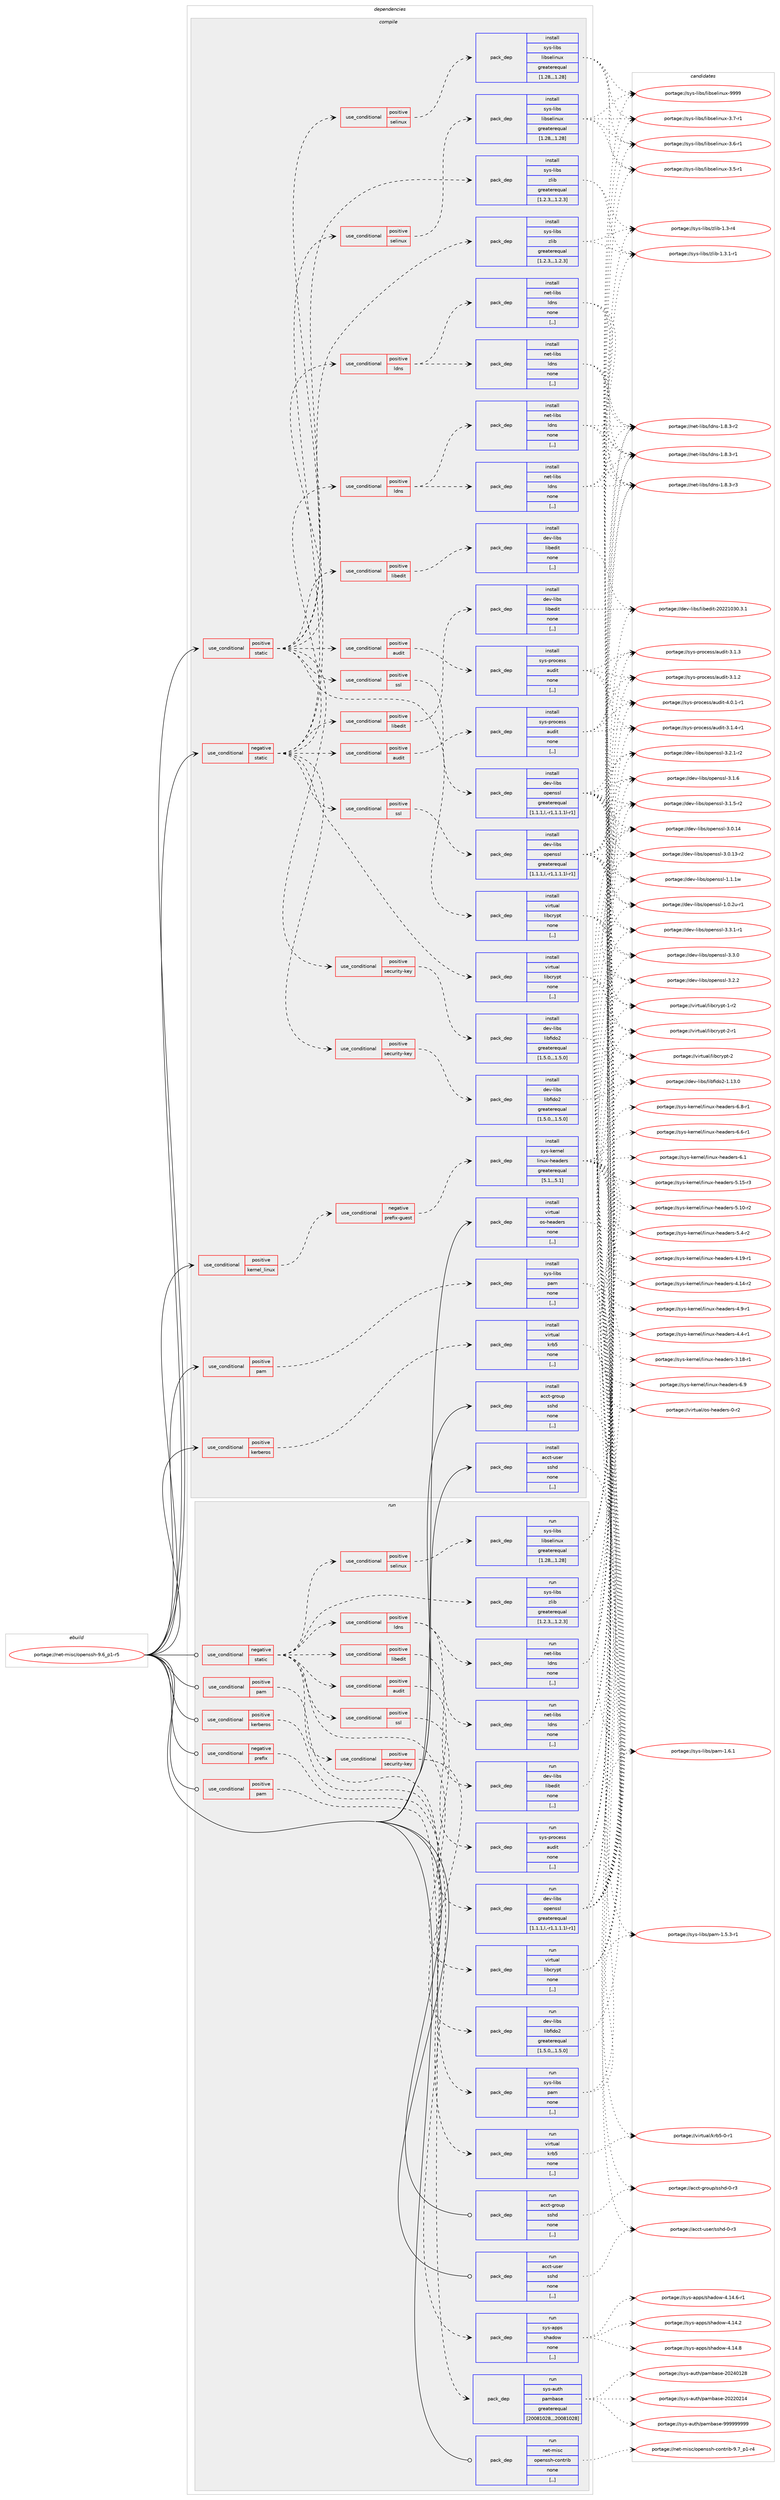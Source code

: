 digraph prolog {

# *************
# Graph options
# *************

newrank=true;
concentrate=true;
compound=true;
graph [rankdir=LR,fontname=Helvetica,fontsize=10,ranksep=1.5];#, ranksep=2.5, nodesep=0.2];
edge  [arrowhead=vee];
node  [fontname=Helvetica,fontsize=10];

# **********
# The ebuild
# **********

subgraph cluster_leftcol {
color=gray;
label=<<i>ebuild</i>>;
id [label="portage://net-misc/openssh-9.6_p1-r5", color=red, width=4, href="../net-misc/openssh-9.6_p1-r5.svg"];
}

# ****************
# The dependencies
# ****************

subgraph cluster_midcol {
color=gray;
label=<<i>dependencies</i>>;
subgraph cluster_compile {
fillcolor="#eeeeee";
style=filled;
label=<<i>compile</i>>;
subgraph cond98406 {
dependency373714 [label=<<TABLE BORDER="0" CELLBORDER="1" CELLSPACING="0" CELLPADDING="4"><TR><TD ROWSPAN="3" CELLPADDING="10">use_conditional</TD></TR><TR><TD>negative</TD></TR><TR><TD>static</TD></TR></TABLE>>, shape=none, color=red];
subgraph cond98407 {
dependency373715 [label=<<TABLE BORDER="0" CELLBORDER="1" CELLSPACING="0" CELLPADDING="4"><TR><TD ROWSPAN="3" CELLPADDING="10">use_conditional</TD></TR><TR><TD>positive</TD></TR><TR><TD>audit</TD></TR></TABLE>>, shape=none, color=red];
subgraph pack272631 {
dependency373716 [label=<<TABLE BORDER="0" CELLBORDER="1" CELLSPACING="0" CELLPADDING="4" WIDTH="220"><TR><TD ROWSPAN="6" CELLPADDING="30">pack_dep</TD></TR><TR><TD WIDTH="110">install</TD></TR><TR><TD>sys-process</TD></TR><TR><TD>audit</TD></TR><TR><TD>none</TD></TR><TR><TD>[,,]</TD></TR></TABLE>>, shape=none, color=blue];
}
dependency373715:e -> dependency373716:w [weight=20,style="dashed",arrowhead="vee"];
}
dependency373714:e -> dependency373715:w [weight=20,style="dashed",arrowhead="vee"];
subgraph cond98408 {
dependency373717 [label=<<TABLE BORDER="0" CELLBORDER="1" CELLSPACING="0" CELLPADDING="4"><TR><TD ROWSPAN="3" CELLPADDING="10">use_conditional</TD></TR><TR><TD>positive</TD></TR><TR><TD>ldns</TD></TR></TABLE>>, shape=none, color=red];
subgraph pack272632 {
dependency373718 [label=<<TABLE BORDER="0" CELLBORDER="1" CELLSPACING="0" CELLPADDING="4" WIDTH="220"><TR><TD ROWSPAN="6" CELLPADDING="30">pack_dep</TD></TR><TR><TD WIDTH="110">install</TD></TR><TR><TD>net-libs</TD></TR><TR><TD>ldns</TD></TR><TR><TD>none</TD></TR><TR><TD>[,,]</TD></TR></TABLE>>, shape=none, color=blue];
}
dependency373717:e -> dependency373718:w [weight=20,style="dashed",arrowhead="vee"];
subgraph pack272633 {
dependency373719 [label=<<TABLE BORDER="0" CELLBORDER="1" CELLSPACING="0" CELLPADDING="4" WIDTH="220"><TR><TD ROWSPAN="6" CELLPADDING="30">pack_dep</TD></TR><TR><TD WIDTH="110">install</TD></TR><TR><TD>net-libs</TD></TR><TR><TD>ldns</TD></TR><TR><TD>none</TD></TR><TR><TD>[,,]</TD></TR></TABLE>>, shape=none, color=blue];
}
dependency373717:e -> dependency373719:w [weight=20,style="dashed",arrowhead="vee"];
}
dependency373714:e -> dependency373717:w [weight=20,style="dashed",arrowhead="vee"];
subgraph cond98409 {
dependency373720 [label=<<TABLE BORDER="0" CELLBORDER="1" CELLSPACING="0" CELLPADDING="4"><TR><TD ROWSPAN="3" CELLPADDING="10">use_conditional</TD></TR><TR><TD>positive</TD></TR><TR><TD>libedit</TD></TR></TABLE>>, shape=none, color=red];
subgraph pack272634 {
dependency373721 [label=<<TABLE BORDER="0" CELLBORDER="1" CELLSPACING="0" CELLPADDING="4" WIDTH="220"><TR><TD ROWSPAN="6" CELLPADDING="30">pack_dep</TD></TR><TR><TD WIDTH="110">install</TD></TR><TR><TD>dev-libs</TD></TR><TR><TD>libedit</TD></TR><TR><TD>none</TD></TR><TR><TD>[,,]</TD></TR></TABLE>>, shape=none, color=blue];
}
dependency373720:e -> dependency373721:w [weight=20,style="dashed",arrowhead="vee"];
}
dependency373714:e -> dependency373720:w [weight=20,style="dashed",arrowhead="vee"];
subgraph cond98410 {
dependency373722 [label=<<TABLE BORDER="0" CELLBORDER="1" CELLSPACING="0" CELLPADDING="4"><TR><TD ROWSPAN="3" CELLPADDING="10">use_conditional</TD></TR><TR><TD>positive</TD></TR><TR><TD>security-key</TD></TR></TABLE>>, shape=none, color=red];
subgraph pack272635 {
dependency373723 [label=<<TABLE BORDER="0" CELLBORDER="1" CELLSPACING="0" CELLPADDING="4" WIDTH="220"><TR><TD ROWSPAN="6" CELLPADDING="30">pack_dep</TD></TR><TR><TD WIDTH="110">install</TD></TR><TR><TD>dev-libs</TD></TR><TR><TD>libfido2</TD></TR><TR><TD>greaterequal</TD></TR><TR><TD>[1.5.0,,,1.5.0]</TD></TR></TABLE>>, shape=none, color=blue];
}
dependency373722:e -> dependency373723:w [weight=20,style="dashed",arrowhead="vee"];
}
dependency373714:e -> dependency373722:w [weight=20,style="dashed",arrowhead="vee"];
subgraph cond98411 {
dependency373724 [label=<<TABLE BORDER="0" CELLBORDER="1" CELLSPACING="0" CELLPADDING="4"><TR><TD ROWSPAN="3" CELLPADDING="10">use_conditional</TD></TR><TR><TD>positive</TD></TR><TR><TD>selinux</TD></TR></TABLE>>, shape=none, color=red];
subgraph pack272636 {
dependency373725 [label=<<TABLE BORDER="0" CELLBORDER="1" CELLSPACING="0" CELLPADDING="4" WIDTH="220"><TR><TD ROWSPAN="6" CELLPADDING="30">pack_dep</TD></TR><TR><TD WIDTH="110">install</TD></TR><TR><TD>sys-libs</TD></TR><TR><TD>libselinux</TD></TR><TR><TD>greaterequal</TD></TR><TR><TD>[1.28,,,1.28]</TD></TR></TABLE>>, shape=none, color=blue];
}
dependency373724:e -> dependency373725:w [weight=20,style="dashed",arrowhead="vee"];
}
dependency373714:e -> dependency373724:w [weight=20,style="dashed",arrowhead="vee"];
subgraph cond98412 {
dependency373726 [label=<<TABLE BORDER="0" CELLBORDER="1" CELLSPACING="0" CELLPADDING="4"><TR><TD ROWSPAN="3" CELLPADDING="10">use_conditional</TD></TR><TR><TD>positive</TD></TR><TR><TD>ssl</TD></TR></TABLE>>, shape=none, color=red];
subgraph pack272637 {
dependency373727 [label=<<TABLE BORDER="0" CELLBORDER="1" CELLSPACING="0" CELLPADDING="4" WIDTH="220"><TR><TD ROWSPAN="6" CELLPADDING="30">pack_dep</TD></TR><TR><TD WIDTH="110">install</TD></TR><TR><TD>dev-libs</TD></TR><TR><TD>openssl</TD></TR><TR><TD>greaterequal</TD></TR><TR><TD>[1.1.1,l,-r1,1.1.1l-r1]</TD></TR></TABLE>>, shape=none, color=blue];
}
dependency373726:e -> dependency373727:w [weight=20,style="dashed",arrowhead="vee"];
}
dependency373714:e -> dependency373726:w [weight=20,style="dashed",arrowhead="vee"];
subgraph pack272638 {
dependency373728 [label=<<TABLE BORDER="0" CELLBORDER="1" CELLSPACING="0" CELLPADDING="4" WIDTH="220"><TR><TD ROWSPAN="6" CELLPADDING="30">pack_dep</TD></TR><TR><TD WIDTH="110">install</TD></TR><TR><TD>virtual</TD></TR><TR><TD>libcrypt</TD></TR><TR><TD>none</TD></TR><TR><TD>[,,]</TD></TR></TABLE>>, shape=none, color=blue];
}
dependency373714:e -> dependency373728:w [weight=20,style="dashed",arrowhead="vee"];
subgraph pack272639 {
dependency373729 [label=<<TABLE BORDER="0" CELLBORDER="1" CELLSPACING="0" CELLPADDING="4" WIDTH="220"><TR><TD ROWSPAN="6" CELLPADDING="30">pack_dep</TD></TR><TR><TD WIDTH="110">install</TD></TR><TR><TD>sys-libs</TD></TR><TR><TD>zlib</TD></TR><TR><TD>greaterequal</TD></TR><TR><TD>[1.2.3,,,1.2.3]</TD></TR></TABLE>>, shape=none, color=blue];
}
dependency373714:e -> dependency373729:w [weight=20,style="dashed",arrowhead="vee"];
}
id:e -> dependency373714:w [weight=20,style="solid",arrowhead="vee"];
subgraph cond98413 {
dependency373730 [label=<<TABLE BORDER="0" CELLBORDER="1" CELLSPACING="0" CELLPADDING="4"><TR><TD ROWSPAN="3" CELLPADDING="10">use_conditional</TD></TR><TR><TD>positive</TD></TR><TR><TD>kerberos</TD></TR></TABLE>>, shape=none, color=red];
subgraph pack272640 {
dependency373731 [label=<<TABLE BORDER="0" CELLBORDER="1" CELLSPACING="0" CELLPADDING="4" WIDTH="220"><TR><TD ROWSPAN="6" CELLPADDING="30">pack_dep</TD></TR><TR><TD WIDTH="110">install</TD></TR><TR><TD>virtual</TD></TR><TR><TD>krb5</TD></TR><TR><TD>none</TD></TR><TR><TD>[,,]</TD></TR></TABLE>>, shape=none, color=blue];
}
dependency373730:e -> dependency373731:w [weight=20,style="dashed",arrowhead="vee"];
}
id:e -> dependency373730:w [weight=20,style="solid",arrowhead="vee"];
subgraph cond98414 {
dependency373732 [label=<<TABLE BORDER="0" CELLBORDER="1" CELLSPACING="0" CELLPADDING="4"><TR><TD ROWSPAN="3" CELLPADDING="10">use_conditional</TD></TR><TR><TD>positive</TD></TR><TR><TD>kernel_linux</TD></TR></TABLE>>, shape=none, color=red];
subgraph cond98415 {
dependency373733 [label=<<TABLE BORDER="0" CELLBORDER="1" CELLSPACING="0" CELLPADDING="4"><TR><TD ROWSPAN="3" CELLPADDING="10">use_conditional</TD></TR><TR><TD>negative</TD></TR><TR><TD>prefix-guest</TD></TR></TABLE>>, shape=none, color=red];
subgraph pack272641 {
dependency373734 [label=<<TABLE BORDER="0" CELLBORDER="1" CELLSPACING="0" CELLPADDING="4" WIDTH="220"><TR><TD ROWSPAN="6" CELLPADDING="30">pack_dep</TD></TR><TR><TD WIDTH="110">install</TD></TR><TR><TD>sys-kernel</TD></TR><TR><TD>linux-headers</TD></TR><TR><TD>greaterequal</TD></TR><TR><TD>[5.1,,,5.1]</TD></TR></TABLE>>, shape=none, color=blue];
}
dependency373733:e -> dependency373734:w [weight=20,style="dashed",arrowhead="vee"];
}
dependency373732:e -> dependency373733:w [weight=20,style="dashed",arrowhead="vee"];
}
id:e -> dependency373732:w [weight=20,style="solid",arrowhead="vee"];
subgraph cond98416 {
dependency373735 [label=<<TABLE BORDER="0" CELLBORDER="1" CELLSPACING="0" CELLPADDING="4"><TR><TD ROWSPAN="3" CELLPADDING="10">use_conditional</TD></TR><TR><TD>positive</TD></TR><TR><TD>pam</TD></TR></TABLE>>, shape=none, color=red];
subgraph pack272642 {
dependency373736 [label=<<TABLE BORDER="0" CELLBORDER="1" CELLSPACING="0" CELLPADDING="4" WIDTH="220"><TR><TD ROWSPAN="6" CELLPADDING="30">pack_dep</TD></TR><TR><TD WIDTH="110">install</TD></TR><TR><TD>sys-libs</TD></TR><TR><TD>pam</TD></TR><TR><TD>none</TD></TR><TR><TD>[,,]</TD></TR></TABLE>>, shape=none, color=blue];
}
dependency373735:e -> dependency373736:w [weight=20,style="dashed",arrowhead="vee"];
}
id:e -> dependency373735:w [weight=20,style="solid",arrowhead="vee"];
subgraph cond98417 {
dependency373737 [label=<<TABLE BORDER="0" CELLBORDER="1" CELLSPACING="0" CELLPADDING="4"><TR><TD ROWSPAN="3" CELLPADDING="10">use_conditional</TD></TR><TR><TD>positive</TD></TR><TR><TD>static</TD></TR></TABLE>>, shape=none, color=red];
subgraph cond98418 {
dependency373738 [label=<<TABLE BORDER="0" CELLBORDER="1" CELLSPACING="0" CELLPADDING="4"><TR><TD ROWSPAN="3" CELLPADDING="10">use_conditional</TD></TR><TR><TD>positive</TD></TR><TR><TD>audit</TD></TR></TABLE>>, shape=none, color=red];
subgraph pack272643 {
dependency373739 [label=<<TABLE BORDER="0" CELLBORDER="1" CELLSPACING="0" CELLPADDING="4" WIDTH="220"><TR><TD ROWSPAN="6" CELLPADDING="30">pack_dep</TD></TR><TR><TD WIDTH="110">install</TD></TR><TR><TD>sys-process</TD></TR><TR><TD>audit</TD></TR><TR><TD>none</TD></TR><TR><TD>[,,]</TD></TR></TABLE>>, shape=none, color=blue];
}
dependency373738:e -> dependency373739:w [weight=20,style="dashed",arrowhead="vee"];
}
dependency373737:e -> dependency373738:w [weight=20,style="dashed",arrowhead="vee"];
subgraph cond98419 {
dependency373740 [label=<<TABLE BORDER="0" CELLBORDER="1" CELLSPACING="0" CELLPADDING="4"><TR><TD ROWSPAN="3" CELLPADDING="10">use_conditional</TD></TR><TR><TD>positive</TD></TR><TR><TD>ldns</TD></TR></TABLE>>, shape=none, color=red];
subgraph pack272644 {
dependency373741 [label=<<TABLE BORDER="0" CELLBORDER="1" CELLSPACING="0" CELLPADDING="4" WIDTH="220"><TR><TD ROWSPAN="6" CELLPADDING="30">pack_dep</TD></TR><TR><TD WIDTH="110">install</TD></TR><TR><TD>net-libs</TD></TR><TR><TD>ldns</TD></TR><TR><TD>none</TD></TR><TR><TD>[,,]</TD></TR></TABLE>>, shape=none, color=blue];
}
dependency373740:e -> dependency373741:w [weight=20,style="dashed",arrowhead="vee"];
subgraph pack272645 {
dependency373742 [label=<<TABLE BORDER="0" CELLBORDER="1" CELLSPACING="0" CELLPADDING="4" WIDTH="220"><TR><TD ROWSPAN="6" CELLPADDING="30">pack_dep</TD></TR><TR><TD WIDTH="110">install</TD></TR><TR><TD>net-libs</TD></TR><TR><TD>ldns</TD></TR><TR><TD>none</TD></TR><TR><TD>[,,]</TD></TR></TABLE>>, shape=none, color=blue];
}
dependency373740:e -> dependency373742:w [weight=20,style="dashed",arrowhead="vee"];
}
dependency373737:e -> dependency373740:w [weight=20,style="dashed",arrowhead="vee"];
subgraph cond98420 {
dependency373743 [label=<<TABLE BORDER="0" CELLBORDER="1" CELLSPACING="0" CELLPADDING="4"><TR><TD ROWSPAN="3" CELLPADDING="10">use_conditional</TD></TR><TR><TD>positive</TD></TR><TR><TD>libedit</TD></TR></TABLE>>, shape=none, color=red];
subgraph pack272646 {
dependency373744 [label=<<TABLE BORDER="0" CELLBORDER="1" CELLSPACING="0" CELLPADDING="4" WIDTH="220"><TR><TD ROWSPAN="6" CELLPADDING="30">pack_dep</TD></TR><TR><TD WIDTH="110">install</TD></TR><TR><TD>dev-libs</TD></TR><TR><TD>libedit</TD></TR><TR><TD>none</TD></TR><TR><TD>[,,]</TD></TR></TABLE>>, shape=none, color=blue];
}
dependency373743:e -> dependency373744:w [weight=20,style="dashed",arrowhead="vee"];
}
dependency373737:e -> dependency373743:w [weight=20,style="dashed",arrowhead="vee"];
subgraph cond98421 {
dependency373745 [label=<<TABLE BORDER="0" CELLBORDER="1" CELLSPACING="0" CELLPADDING="4"><TR><TD ROWSPAN="3" CELLPADDING="10">use_conditional</TD></TR><TR><TD>positive</TD></TR><TR><TD>security-key</TD></TR></TABLE>>, shape=none, color=red];
subgraph pack272647 {
dependency373746 [label=<<TABLE BORDER="0" CELLBORDER="1" CELLSPACING="0" CELLPADDING="4" WIDTH="220"><TR><TD ROWSPAN="6" CELLPADDING="30">pack_dep</TD></TR><TR><TD WIDTH="110">install</TD></TR><TR><TD>dev-libs</TD></TR><TR><TD>libfido2</TD></TR><TR><TD>greaterequal</TD></TR><TR><TD>[1.5.0,,,1.5.0]</TD></TR></TABLE>>, shape=none, color=blue];
}
dependency373745:e -> dependency373746:w [weight=20,style="dashed",arrowhead="vee"];
}
dependency373737:e -> dependency373745:w [weight=20,style="dashed",arrowhead="vee"];
subgraph cond98422 {
dependency373747 [label=<<TABLE BORDER="0" CELLBORDER="1" CELLSPACING="0" CELLPADDING="4"><TR><TD ROWSPAN="3" CELLPADDING="10">use_conditional</TD></TR><TR><TD>positive</TD></TR><TR><TD>selinux</TD></TR></TABLE>>, shape=none, color=red];
subgraph pack272648 {
dependency373748 [label=<<TABLE BORDER="0" CELLBORDER="1" CELLSPACING="0" CELLPADDING="4" WIDTH="220"><TR><TD ROWSPAN="6" CELLPADDING="30">pack_dep</TD></TR><TR><TD WIDTH="110">install</TD></TR><TR><TD>sys-libs</TD></TR><TR><TD>libselinux</TD></TR><TR><TD>greaterequal</TD></TR><TR><TD>[1.28,,,1.28]</TD></TR></TABLE>>, shape=none, color=blue];
}
dependency373747:e -> dependency373748:w [weight=20,style="dashed",arrowhead="vee"];
}
dependency373737:e -> dependency373747:w [weight=20,style="dashed",arrowhead="vee"];
subgraph cond98423 {
dependency373749 [label=<<TABLE BORDER="0" CELLBORDER="1" CELLSPACING="0" CELLPADDING="4"><TR><TD ROWSPAN="3" CELLPADDING="10">use_conditional</TD></TR><TR><TD>positive</TD></TR><TR><TD>ssl</TD></TR></TABLE>>, shape=none, color=red];
subgraph pack272649 {
dependency373750 [label=<<TABLE BORDER="0" CELLBORDER="1" CELLSPACING="0" CELLPADDING="4" WIDTH="220"><TR><TD ROWSPAN="6" CELLPADDING="30">pack_dep</TD></TR><TR><TD WIDTH="110">install</TD></TR><TR><TD>dev-libs</TD></TR><TR><TD>openssl</TD></TR><TR><TD>greaterequal</TD></TR><TR><TD>[1.1.1,l,-r1,1.1.1l-r1]</TD></TR></TABLE>>, shape=none, color=blue];
}
dependency373749:e -> dependency373750:w [weight=20,style="dashed",arrowhead="vee"];
}
dependency373737:e -> dependency373749:w [weight=20,style="dashed",arrowhead="vee"];
subgraph pack272650 {
dependency373751 [label=<<TABLE BORDER="0" CELLBORDER="1" CELLSPACING="0" CELLPADDING="4" WIDTH="220"><TR><TD ROWSPAN="6" CELLPADDING="30">pack_dep</TD></TR><TR><TD WIDTH="110">install</TD></TR><TR><TD>virtual</TD></TR><TR><TD>libcrypt</TD></TR><TR><TD>none</TD></TR><TR><TD>[,,]</TD></TR></TABLE>>, shape=none, color=blue];
}
dependency373737:e -> dependency373751:w [weight=20,style="dashed",arrowhead="vee"];
subgraph pack272651 {
dependency373752 [label=<<TABLE BORDER="0" CELLBORDER="1" CELLSPACING="0" CELLPADDING="4" WIDTH="220"><TR><TD ROWSPAN="6" CELLPADDING="30">pack_dep</TD></TR><TR><TD WIDTH="110">install</TD></TR><TR><TD>sys-libs</TD></TR><TR><TD>zlib</TD></TR><TR><TD>greaterequal</TD></TR><TR><TD>[1.2.3,,,1.2.3]</TD></TR></TABLE>>, shape=none, color=blue];
}
dependency373737:e -> dependency373752:w [weight=20,style="dashed",arrowhead="vee"];
}
id:e -> dependency373737:w [weight=20,style="solid",arrowhead="vee"];
subgraph pack272652 {
dependency373753 [label=<<TABLE BORDER="0" CELLBORDER="1" CELLSPACING="0" CELLPADDING="4" WIDTH="220"><TR><TD ROWSPAN="6" CELLPADDING="30">pack_dep</TD></TR><TR><TD WIDTH="110">install</TD></TR><TR><TD>acct-group</TD></TR><TR><TD>sshd</TD></TR><TR><TD>none</TD></TR><TR><TD>[,,]</TD></TR></TABLE>>, shape=none, color=blue];
}
id:e -> dependency373753:w [weight=20,style="solid",arrowhead="vee"];
subgraph pack272653 {
dependency373754 [label=<<TABLE BORDER="0" CELLBORDER="1" CELLSPACING="0" CELLPADDING="4" WIDTH="220"><TR><TD ROWSPAN="6" CELLPADDING="30">pack_dep</TD></TR><TR><TD WIDTH="110">install</TD></TR><TR><TD>acct-user</TD></TR><TR><TD>sshd</TD></TR><TR><TD>none</TD></TR><TR><TD>[,,]</TD></TR></TABLE>>, shape=none, color=blue];
}
id:e -> dependency373754:w [weight=20,style="solid",arrowhead="vee"];
subgraph pack272654 {
dependency373755 [label=<<TABLE BORDER="0" CELLBORDER="1" CELLSPACING="0" CELLPADDING="4" WIDTH="220"><TR><TD ROWSPAN="6" CELLPADDING="30">pack_dep</TD></TR><TR><TD WIDTH="110">install</TD></TR><TR><TD>virtual</TD></TR><TR><TD>os-headers</TD></TR><TR><TD>none</TD></TR><TR><TD>[,,]</TD></TR></TABLE>>, shape=none, color=blue];
}
id:e -> dependency373755:w [weight=20,style="solid",arrowhead="vee"];
}
subgraph cluster_compileandrun {
fillcolor="#eeeeee";
style=filled;
label=<<i>compile and run</i>>;
}
subgraph cluster_run {
fillcolor="#eeeeee";
style=filled;
label=<<i>run</i>>;
subgraph cond98424 {
dependency373756 [label=<<TABLE BORDER="0" CELLBORDER="1" CELLSPACING="0" CELLPADDING="4"><TR><TD ROWSPAN="3" CELLPADDING="10">use_conditional</TD></TR><TR><TD>negative</TD></TR><TR><TD>prefix</TD></TR></TABLE>>, shape=none, color=red];
subgraph pack272655 {
dependency373757 [label=<<TABLE BORDER="0" CELLBORDER="1" CELLSPACING="0" CELLPADDING="4" WIDTH="220"><TR><TD ROWSPAN="6" CELLPADDING="30">pack_dep</TD></TR><TR><TD WIDTH="110">run</TD></TR><TR><TD>sys-apps</TD></TR><TR><TD>shadow</TD></TR><TR><TD>none</TD></TR><TR><TD>[,,]</TD></TR></TABLE>>, shape=none, color=blue];
}
dependency373756:e -> dependency373757:w [weight=20,style="dashed",arrowhead="vee"];
}
id:e -> dependency373756:w [weight=20,style="solid",arrowhead="odot"];
subgraph cond98425 {
dependency373758 [label=<<TABLE BORDER="0" CELLBORDER="1" CELLSPACING="0" CELLPADDING="4"><TR><TD ROWSPAN="3" CELLPADDING="10">use_conditional</TD></TR><TR><TD>negative</TD></TR><TR><TD>static</TD></TR></TABLE>>, shape=none, color=red];
subgraph cond98426 {
dependency373759 [label=<<TABLE BORDER="0" CELLBORDER="1" CELLSPACING="0" CELLPADDING="4"><TR><TD ROWSPAN="3" CELLPADDING="10">use_conditional</TD></TR><TR><TD>positive</TD></TR><TR><TD>audit</TD></TR></TABLE>>, shape=none, color=red];
subgraph pack272656 {
dependency373760 [label=<<TABLE BORDER="0" CELLBORDER="1" CELLSPACING="0" CELLPADDING="4" WIDTH="220"><TR><TD ROWSPAN="6" CELLPADDING="30">pack_dep</TD></TR><TR><TD WIDTH="110">run</TD></TR><TR><TD>sys-process</TD></TR><TR><TD>audit</TD></TR><TR><TD>none</TD></TR><TR><TD>[,,]</TD></TR></TABLE>>, shape=none, color=blue];
}
dependency373759:e -> dependency373760:w [weight=20,style="dashed",arrowhead="vee"];
}
dependency373758:e -> dependency373759:w [weight=20,style="dashed",arrowhead="vee"];
subgraph cond98427 {
dependency373761 [label=<<TABLE BORDER="0" CELLBORDER="1" CELLSPACING="0" CELLPADDING="4"><TR><TD ROWSPAN="3" CELLPADDING="10">use_conditional</TD></TR><TR><TD>positive</TD></TR><TR><TD>ldns</TD></TR></TABLE>>, shape=none, color=red];
subgraph pack272657 {
dependency373762 [label=<<TABLE BORDER="0" CELLBORDER="1" CELLSPACING="0" CELLPADDING="4" WIDTH="220"><TR><TD ROWSPAN="6" CELLPADDING="30">pack_dep</TD></TR><TR><TD WIDTH="110">run</TD></TR><TR><TD>net-libs</TD></TR><TR><TD>ldns</TD></TR><TR><TD>none</TD></TR><TR><TD>[,,]</TD></TR></TABLE>>, shape=none, color=blue];
}
dependency373761:e -> dependency373762:w [weight=20,style="dashed",arrowhead="vee"];
subgraph pack272658 {
dependency373763 [label=<<TABLE BORDER="0" CELLBORDER="1" CELLSPACING="0" CELLPADDING="4" WIDTH="220"><TR><TD ROWSPAN="6" CELLPADDING="30">pack_dep</TD></TR><TR><TD WIDTH="110">run</TD></TR><TR><TD>net-libs</TD></TR><TR><TD>ldns</TD></TR><TR><TD>none</TD></TR><TR><TD>[,,]</TD></TR></TABLE>>, shape=none, color=blue];
}
dependency373761:e -> dependency373763:w [weight=20,style="dashed",arrowhead="vee"];
}
dependency373758:e -> dependency373761:w [weight=20,style="dashed",arrowhead="vee"];
subgraph cond98428 {
dependency373764 [label=<<TABLE BORDER="0" CELLBORDER="1" CELLSPACING="0" CELLPADDING="4"><TR><TD ROWSPAN="3" CELLPADDING="10">use_conditional</TD></TR><TR><TD>positive</TD></TR><TR><TD>libedit</TD></TR></TABLE>>, shape=none, color=red];
subgraph pack272659 {
dependency373765 [label=<<TABLE BORDER="0" CELLBORDER="1" CELLSPACING="0" CELLPADDING="4" WIDTH="220"><TR><TD ROWSPAN="6" CELLPADDING="30">pack_dep</TD></TR><TR><TD WIDTH="110">run</TD></TR><TR><TD>dev-libs</TD></TR><TR><TD>libedit</TD></TR><TR><TD>none</TD></TR><TR><TD>[,,]</TD></TR></TABLE>>, shape=none, color=blue];
}
dependency373764:e -> dependency373765:w [weight=20,style="dashed",arrowhead="vee"];
}
dependency373758:e -> dependency373764:w [weight=20,style="dashed",arrowhead="vee"];
subgraph cond98429 {
dependency373766 [label=<<TABLE BORDER="0" CELLBORDER="1" CELLSPACING="0" CELLPADDING="4"><TR><TD ROWSPAN="3" CELLPADDING="10">use_conditional</TD></TR><TR><TD>positive</TD></TR><TR><TD>security-key</TD></TR></TABLE>>, shape=none, color=red];
subgraph pack272660 {
dependency373767 [label=<<TABLE BORDER="0" CELLBORDER="1" CELLSPACING="0" CELLPADDING="4" WIDTH="220"><TR><TD ROWSPAN="6" CELLPADDING="30">pack_dep</TD></TR><TR><TD WIDTH="110">run</TD></TR><TR><TD>dev-libs</TD></TR><TR><TD>libfido2</TD></TR><TR><TD>greaterequal</TD></TR><TR><TD>[1.5.0,,,1.5.0]</TD></TR></TABLE>>, shape=none, color=blue];
}
dependency373766:e -> dependency373767:w [weight=20,style="dashed",arrowhead="vee"];
}
dependency373758:e -> dependency373766:w [weight=20,style="dashed",arrowhead="vee"];
subgraph cond98430 {
dependency373768 [label=<<TABLE BORDER="0" CELLBORDER="1" CELLSPACING="0" CELLPADDING="4"><TR><TD ROWSPAN="3" CELLPADDING="10">use_conditional</TD></TR><TR><TD>positive</TD></TR><TR><TD>selinux</TD></TR></TABLE>>, shape=none, color=red];
subgraph pack272661 {
dependency373769 [label=<<TABLE BORDER="0" CELLBORDER="1" CELLSPACING="0" CELLPADDING="4" WIDTH="220"><TR><TD ROWSPAN="6" CELLPADDING="30">pack_dep</TD></TR><TR><TD WIDTH="110">run</TD></TR><TR><TD>sys-libs</TD></TR><TR><TD>libselinux</TD></TR><TR><TD>greaterequal</TD></TR><TR><TD>[1.28,,,1.28]</TD></TR></TABLE>>, shape=none, color=blue];
}
dependency373768:e -> dependency373769:w [weight=20,style="dashed",arrowhead="vee"];
}
dependency373758:e -> dependency373768:w [weight=20,style="dashed",arrowhead="vee"];
subgraph cond98431 {
dependency373770 [label=<<TABLE BORDER="0" CELLBORDER="1" CELLSPACING="0" CELLPADDING="4"><TR><TD ROWSPAN="3" CELLPADDING="10">use_conditional</TD></TR><TR><TD>positive</TD></TR><TR><TD>ssl</TD></TR></TABLE>>, shape=none, color=red];
subgraph pack272662 {
dependency373771 [label=<<TABLE BORDER="0" CELLBORDER="1" CELLSPACING="0" CELLPADDING="4" WIDTH="220"><TR><TD ROWSPAN="6" CELLPADDING="30">pack_dep</TD></TR><TR><TD WIDTH="110">run</TD></TR><TR><TD>dev-libs</TD></TR><TR><TD>openssl</TD></TR><TR><TD>greaterequal</TD></TR><TR><TD>[1.1.1,l,-r1,1.1.1l-r1]</TD></TR></TABLE>>, shape=none, color=blue];
}
dependency373770:e -> dependency373771:w [weight=20,style="dashed",arrowhead="vee"];
}
dependency373758:e -> dependency373770:w [weight=20,style="dashed",arrowhead="vee"];
subgraph pack272663 {
dependency373772 [label=<<TABLE BORDER="0" CELLBORDER="1" CELLSPACING="0" CELLPADDING="4" WIDTH="220"><TR><TD ROWSPAN="6" CELLPADDING="30">pack_dep</TD></TR><TR><TD WIDTH="110">run</TD></TR><TR><TD>virtual</TD></TR><TR><TD>libcrypt</TD></TR><TR><TD>none</TD></TR><TR><TD>[,,]</TD></TR></TABLE>>, shape=none, color=blue];
}
dependency373758:e -> dependency373772:w [weight=20,style="dashed",arrowhead="vee"];
subgraph pack272664 {
dependency373773 [label=<<TABLE BORDER="0" CELLBORDER="1" CELLSPACING="0" CELLPADDING="4" WIDTH="220"><TR><TD ROWSPAN="6" CELLPADDING="30">pack_dep</TD></TR><TR><TD WIDTH="110">run</TD></TR><TR><TD>sys-libs</TD></TR><TR><TD>zlib</TD></TR><TR><TD>greaterequal</TD></TR><TR><TD>[1.2.3,,,1.2.3]</TD></TR></TABLE>>, shape=none, color=blue];
}
dependency373758:e -> dependency373773:w [weight=20,style="dashed",arrowhead="vee"];
}
id:e -> dependency373758:w [weight=20,style="solid",arrowhead="odot"];
subgraph cond98432 {
dependency373774 [label=<<TABLE BORDER="0" CELLBORDER="1" CELLSPACING="0" CELLPADDING="4"><TR><TD ROWSPAN="3" CELLPADDING="10">use_conditional</TD></TR><TR><TD>positive</TD></TR><TR><TD>kerberos</TD></TR></TABLE>>, shape=none, color=red];
subgraph pack272665 {
dependency373775 [label=<<TABLE BORDER="0" CELLBORDER="1" CELLSPACING="0" CELLPADDING="4" WIDTH="220"><TR><TD ROWSPAN="6" CELLPADDING="30">pack_dep</TD></TR><TR><TD WIDTH="110">run</TD></TR><TR><TD>virtual</TD></TR><TR><TD>krb5</TD></TR><TR><TD>none</TD></TR><TR><TD>[,,]</TD></TR></TABLE>>, shape=none, color=blue];
}
dependency373774:e -> dependency373775:w [weight=20,style="dashed",arrowhead="vee"];
}
id:e -> dependency373774:w [weight=20,style="solid",arrowhead="odot"];
subgraph cond98433 {
dependency373776 [label=<<TABLE BORDER="0" CELLBORDER="1" CELLSPACING="0" CELLPADDING="4"><TR><TD ROWSPAN="3" CELLPADDING="10">use_conditional</TD></TR><TR><TD>positive</TD></TR><TR><TD>pam</TD></TR></TABLE>>, shape=none, color=red];
subgraph pack272666 {
dependency373777 [label=<<TABLE BORDER="0" CELLBORDER="1" CELLSPACING="0" CELLPADDING="4" WIDTH="220"><TR><TD ROWSPAN="6" CELLPADDING="30">pack_dep</TD></TR><TR><TD WIDTH="110">run</TD></TR><TR><TD>sys-auth</TD></TR><TR><TD>pambase</TD></TR><TR><TD>greaterequal</TD></TR><TR><TD>[20081028,,,20081028]</TD></TR></TABLE>>, shape=none, color=blue];
}
dependency373776:e -> dependency373777:w [weight=20,style="dashed",arrowhead="vee"];
}
id:e -> dependency373776:w [weight=20,style="solid",arrowhead="odot"];
subgraph cond98434 {
dependency373778 [label=<<TABLE BORDER="0" CELLBORDER="1" CELLSPACING="0" CELLPADDING="4"><TR><TD ROWSPAN="3" CELLPADDING="10">use_conditional</TD></TR><TR><TD>positive</TD></TR><TR><TD>pam</TD></TR></TABLE>>, shape=none, color=red];
subgraph pack272667 {
dependency373779 [label=<<TABLE BORDER="0" CELLBORDER="1" CELLSPACING="0" CELLPADDING="4" WIDTH="220"><TR><TD ROWSPAN="6" CELLPADDING="30">pack_dep</TD></TR><TR><TD WIDTH="110">run</TD></TR><TR><TD>sys-libs</TD></TR><TR><TD>pam</TD></TR><TR><TD>none</TD></TR><TR><TD>[,,]</TD></TR></TABLE>>, shape=none, color=blue];
}
dependency373778:e -> dependency373779:w [weight=20,style="dashed",arrowhead="vee"];
}
id:e -> dependency373778:w [weight=20,style="solid",arrowhead="odot"];
subgraph pack272668 {
dependency373780 [label=<<TABLE BORDER="0" CELLBORDER="1" CELLSPACING="0" CELLPADDING="4" WIDTH="220"><TR><TD ROWSPAN="6" CELLPADDING="30">pack_dep</TD></TR><TR><TD WIDTH="110">run</TD></TR><TR><TD>acct-group</TD></TR><TR><TD>sshd</TD></TR><TR><TD>none</TD></TR><TR><TD>[,,]</TD></TR></TABLE>>, shape=none, color=blue];
}
id:e -> dependency373780:w [weight=20,style="solid",arrowhead="odot"];
subgraph pack272669 {
dependency373781 [label=<<TABLE BORDER="0" CELLBORDER="1" CELLSPACING="0" CELLPADDING="4" WIDTH="220"><TR><TD ROWSPAN="6" CELLPADDING="30">pack_dep</TD></TR><TR><TD WIDTH="110">run</TD></TR><TR><TD>acct-user</TD></TR><TR><TD>sshd</TD></TR><TR><TD>none</TD></TR><TR><TD>[,,]</TD></TR></TABLE>>, shape=none, color=blue];
}
id:e -> dependency373781:w [weight=20,style="solid",arrowhead="odot"];
subgraph pack272670 {
dependency373782 [label=<<TABLE BORDER="0" CELLBORDER="1" CELLSPACING="0" CELLPADDING="4" WIDTH="220"><TR><TD ROWSPAN="6" CELLPADDING="30">pack_dep</TD></TR><TR><TD WIDTH="110">run</TD></TR><TR><TD>net-misc</TD></TR><TR><TD>openssh-contrib</TD></TR><TR><TD>none</TD></TR><TR><TD>[,,]</TD></TR></TABLE>>, shape=none, color=blue];
}
id:e -> dependency373782:w [weight=20,style="solid",arrowhead="odot"];
}
}

# **************
# The candidates
# **************

subgraph cluster_choices {
rank=same;
color=gray;
label=<<i>candidates</i>>;

subgraph choice272631 {
color=black;
nodesep=1;
choice115121115451121141119910111511547971171001051164552464846494511449 [label="portage://sys-process/audit-4.0.1-r1", color=red, width=4,href="../sys-process/audit-4.0.1-r1.svg"];
choice115121115451121141119910111511547971171001051164551464946524511449 [label="portage://sys-process/audit-3.1.4-r1", color=red, width=4,href="../sys-process/audit-3.1.4-r1.svg"];
choice11512111545112114111991011151154797117100105116455146494651 [label="portage://sys-process/audit-3.1.3", color=red, width=4,href="../sys-process/audit-3.1.3.svg"];
choice11512111545112114111991011151154797117100105116455146494650 [label="portage://sys-process/audit-3.1.2", color=red, width=4,href="../sys-process/audit-3.1.2.svg"];
dependency373716:e -> choice115121115451121141119910111511547971171001051164552464846494511449:w [style=dotted,weight="100"];
dependency373716:e -> choice115121115451121141119910111511547971171001051164551464946524511449:w [style=dotted,weight="100"];
dependency373716:e -> choice11512111545112114111991011151154797117100105116455146494651:w [style=dotted,weight="100"];
dependency373716:e -> choice11512111545112114111991011151154797117100105116455146494650:w [style=dotted,weight="100"];
}
subgraph choice272632 {
color=black;
nodesep=1;
choice1101011164510810598115471081001101154549465646514511451 [label="portage://net-libs/ldns-1.8.3-r3", color=red, width=4,href="../net-libs/ldns-1.8.3-r3.svg"];
choice1101011164510810598115471081001101154549465646514511450 [label="portage://net-libs/ldns-1.8.3-r2", color=red, width=4,href="../net-libs/ldns-1.8.3-r2.svg"];
choice1101011164510810598115471081001101154549465646514511449 [label="portage://net-libs/ldns-1.8.3-r1", color=red, width=4,href="../net-libs/ldns-1.8.3-r1.svg"];
dependency373718:e -> choice1101011164510810598115471081001101154549465646514511451:w [style=dotted,weight="100"];
dependency373718:e -> choice1101011164510810598115471081001101154549465646514511450:w [style=dotted,weight="100"];
dependency373718:e -> choice1101011164510810598115471081001101154549465646514511449:w [style=dotted,weight="100"];
}
subgraph choice272633 {
color=black;
nodesep=1;
choice1101011164510810598115471081001101154549465646514511451 [label="portage://net-libs/ldns-1.8.3-r3", color=red, width=4,href="../net-libs/ldns-1.8.3-r3.svg"];
choice1101011164510810598115471081001101154549465646514511450 [label="portage://net-libs/ldns-1.8.3-r2", color=red, width=4,href="../net-libs/ldns-1.8.3-r2.svg"];
choice1101011164510810598115471081001101154549465646514511449 [label="portage://net-libs/ldns-1.8.3-r1", color=red, width=4,href="../net-libs/ldns-1.8.3-r1.svg"];
dependency373719:e -> choice1101011164510810598115471081001101154549465646514511451:w [style=dotted,weight="100"];
dependency373719:e -> choice1101011164510810598115471081001101154549465646514511450:w [style=dotted,weight="100"];
dependency373719:e -> choice1101011164510810598115471081001101154549465646514511449:w [style=dotted,weight="100"];
}
subgraph choice272634 {
color=black;
nodesep=1;
choice1001011184510810598115471081059810110010511645504850504948514846514649 [label="portage://dev-libs/libedit-20221030.3.1", color=red, width=4,href="../dev-libs/libedit-20221030.3.1.svg"];
dependency373721:e -> choice1001011184510810598115471081059810110010511645504850504948514846514649:w [style=dotted,weight="100"];
}
subgraph choice272635 {
color=black;
nodesep=1;
choice100101118451081059811547108105981021051001115045494649514648 [label="portage://dev-libs/libfido2-1.13.0", color=red, width=4,href="../dev-libs/libfido2-1.13.0.svg"];
dependency373723:e -> choice100101118451081059811547108105981021051001115045494649514648:w [style=dotted,weight="100"];
}
subgraph choice272636 {
color=black;
nodesep=1;
choice115121115451081059811547108105981151011081051101171204557575757 [label="portage://sys-libs/libselinux-9999", color=red, width=4,href="../sys-libs/libselinux-9999.svg"];
choice11512111545108105981154710810598115101108105110117120455146554511449 [label="portage://sys-libs/libselinux-3.7-r1", color=red, width=4,href="../sys-libs/libselinux-3.7-r1.svg"];
choice11512111545108105981154710810598115101108105110117120455146544511449 [label="portage://sys-libs/libselinux-3.6-r1", color=red, width=4,href="../sys-libs/libselinux-3.6-r1.svg"];
choice11512111545108105981154710810598115101108105110117120455146534511449 [label="portage://sys-libs/libselinux-3.5-r1", color=red, width=4,href="../sys-libs/libselinux-3.5-r1.svg"];
dependency373725:e -> choice115121115451081059811547108105981151011081051101171204557575757:w [style=dotted,weight="100"];
dependency373725:e -> choice11512111545108105981154710810598115101108105110117120455146554511449:w [style=dotted,weight="100"];
dependency373725:e -> choice11512111545108105981154710810598115101108105110117120455146544511449:w [style=dotted,weight="100"];
dependency373725:e -> choice11512111545108105981154710810598115101108105110117120455146534511449:w [style=dotted,weight="100"];
}
subgraph choice272637 {
color=black;
nodesep=1;
choice1001011184510810598115471111121011101151151084551465146494511449 [label="portage://dev-libs/openssl-3.3.1-r1", color=red, width=4,href="../dev-libs/openssl-3.3.1-r1.svg"];
choice100101118451081059811547111112101110115115108455146514648 [label="portage://dev-libs/openssl-3.3.0", color=red, width=4,href="../dev-libs/openssl-3.3.0.svg"];
choice100101118451081059811547111112101110115115108455146504650 [label="portage://dev-libs/openssl-3.2.2", color=red, width=4,href="../dev-libs/openssl-3.2.2.svg"];
choice1001011184510810598115471111121011101151151084551465046494511450 [label="portage://dev-libs/openssl-3.2.1-r2", color=red, width=4,href="../dev-libs/openssl-3.2.1-r2.svg"];
choice100101118451081059811547111112101110115115108455146494654 [label="portage://dev-libs/openssl-3.1.6", color=red, width=4,href="../dev-libs/openssl-3.1.6.svg"];
choice1001011184510810598115471111121011101151151084551464946534511450 [label="portage://dev-libs/openssl-3.1.5-r2", color=red, width=4,href="../dev-libs/openssl-3.1.5-r2.svg"];
choice10010111845108105981154711111210111011511510845514648464952 [label="portage://dev-libs/openssl-3.0.14", color=red, width=4,href="../dev-libs/openssl-3.0.14.svg"];
choice100101118451081059811547111112101110115115108455146484649514511450 [label="portage://dev-libs/openssl-3.0.13-r2", color=red, width=4,href="../dev-libs/openssl-3.0.13-r2.svg"];
choice100101118451081059811547111112101110115115108454946494649119 [label="portage://dev-libs/openssl-1.1.1w", color=red, width=4,href="../dev-libs/openssl-1.1.1w.svg"];
choice1001011184510810598115471111121011101151151084549464846501174511449 [label="portage://dev-libs/openssl-1.0.2u-r1", color=red, width=4,href="../dev-libs/openssl-1.0.2u-r1.svg"];
dependency373727:e -> choice1001011184510810598115471111121011101151151084551465146494511449:w [style=dotted,weight="100"];
dependency373727:e -> choice100101118451081059811547111112101110115115108455146514648:w [style=dotted,weight="100"];
dependency373727:e -> choice100101118451081059811547111112101110115115108455146504650:w [style=dotted,weight="100"];
dependency373727:e -> choice1001011184510810598115471111121011101151151084551465046494511450:w [style=dotted,weight="100"];
dependency373727:e -> choice100101118451081059811547111112101110115115108455146494654:w [style=dotted,weight="100"];
dependency373727:e -> choice1001011184510810598115471111121011101151151084551464946534511450:w [style=dotted,weight="100"];
dependency373727:e -> choice10010111845108105981154711111210111011511510845514648464952:w [style=dotted,weight="100"];
dependency373727:e -> choice100101118451081059811547111112101110115115108455146484649514511450:w [style=dotted,weight="100"];
dependency373727:e -> choice100101118451081059811547111112101110115115108454946494649119:w [style=dotted,weight="100"];
dependency373727:e -> choice1001011184510810598115471111121011101151151084549464846501174511449:w [style=dotted,weight="100"];
}
subgraph choice272638 {
color=black;
nodesep=1;
choice1181051141161179710847108105989911412111211645504511449 [label="portage://virtual/libcrypt-2-r1", color=red, width=4,href="../virtual/libcrypt-2-r1.svg"];
choice118105114116117971084710810598991141211121164550 [label="portage://virtual/libcrypt-2", color=red, width=4,href="../virtual/libcrypt-2.svg"];
choice1181051141161179710847108105989911412111211645494511450 [label="portage://virtual/libcrypt-1-r2", color=red, width=4,href="../virtual/libcrypt-1-r2.svg"];
dependency373728:e -> choice1181051141161179710847108105989911412111211645504511449:w [style=dotted,weight="100"];
dependency373728:e -> choice118105114116117971084710810598991141211121164550:w [style=dotted,weight="100"];
dependency373728:e -> choice1181051141161179710847108105989911412111211645494511450:w [style=dotted,weight="100"];
}
subgraph choice272639 {
color=black;
nodesep=1;
choice115121115451081059811547122108105984549465146494511449 [label="portage://sys-libs/zlib-1.3.1-r1", color=red, width=4,href="../sys-libs/zlib-1.3.1-r1.svg"];
choice11512111545108105981154712210810598454946514511452 [label="portage://sys-libs/zlib-1.3-r4", color=red, width=4,href="../sys-libs/zlib-1.3-r4.svg"];
dependency373729:e -> choice115121115451081059811547122108105984549465146494511449:w [style=dotted,weight="100"];
dependency373729:e -> choice11512111545108105981154712210810598454946514511452:w [style=dotted,weight="100"];
}
subgraph choice272640 {
color=black;
nodesep=1;
choice1181051141161179710847107114985345484511449 [label="portage://virtual/krb5-0-r1", color=red, width=4,href="../virtual/krb5-0-r1.svg"];
dependency373731:e -> choice1181051141161179710847107114985345484511449:w [style=dotted,weight="100"];
}
subgraph choice272641 {
color=black;
nodesep=1;
choice1151211154510710111411010110847108105110117120451041019710010111411545544657 [label="portage://sys-kernel/linux-headers-6.9", color=red, width=4,href="../sys-kernel/linux-headers-6.9.svg"];
choice11512111545107101114110101108471081051101171204510410197100101114115455446564511449 [label="portage://sys-kernel/linux-headers-6.8-r1", color=red, width=4,href="../sys-kernel/linux-headers-6.8-r1.svg"];
choice11512111545107101114110101108471081051101171204510410197100101114115455446544511449 [label="portage://sys-kernel/linux-headers-6.6-r1", color=red, width=4,href="../sys-kernel/linux-headers-6.6-r1.svg"];
choice1151211154510710111411010110847108105110117120451041019710010111411545544649 [label="portage://sys-kernel/linux-headers-6.1", color=red, width=4,href="../sys-kernel/linux-headers-6.1.svg"];
choice1151211154510710111411010110847108105110117120451041019710010111411545534649534511451 [label="portage://sys-kernel/linux-headers-5.15-r3", color=red, width=4,href="../sys-kernel/linux-headers-5.15-r3.svg"];
choice1151211154510710111411010110847108105110117120451041019710010111411545534649484511450 [label="portage://sys-kernel/linux-headers-5.10-r2", color=red, width=4,href="../sys-kernel/linux-headers-5.10-r2.svg"];
choice11512111545107101114110101108471081051101171204510410197100101114115455346524511450 [label="portage://sys-kernel/linux-headers-5.4-r2", color=red, width=4,href="../sys-kernel/linux-headers-5.4-r2.svg"];
choice1151211154510710111411010110847108105110117120451041019710010111411545524649574511449 [label="portage://sys-kernel/linux-headers-4.19-r1", color=red, width=4,href="../sys-kernel/linux-headers-4.19-r1.svg"];
choice1151211154510710111411010110847108105110117120451041019710010111411545524649524511450 [label="portage://sys-kernel/linux-headers-4.14-r2", color=red, width=4,href="../sys-kernel/linux-headers-4.14-r2.svg"];
choice11512111545107101114110101108471081051101171204510410197100101114115455246574511449 [label="portage://sys-kernel/linux-headers-4.9-r1", color=red, width=4,href="../sys-kernel/linux-headers-4.9-r1.svg"];
choice11512111545107101114110101108471081051101171204510410197100101114115455246524511449 [label="portage://sys-kernel/linux-headers-4.4-r1", color=red, width=4,href="../sys-kernel/linux-headers-4.4-r1.svg"];
choice1151211154510710111411010110847108105110117120451041019710010111411545514649564511449 [label="portage://sys-kernel/linux-headers-3.18-r1", color=red, width=4,href="../sys-kernel/linux-headers-3.18-r1.svg"];
dependency373734:e -> choice1151211154510710111411010110847108105110117120451041019710010111411545544657:w [style=dotted,weight="100"];
dependency373734:e -> choice11512111545107101114110101108471081051101171204510410197100101114115455446564511449:w [style=dotted,weight="100"];
dependency373734:e -> choice11512111545107101114110101108471081051101171204510410197100101114115455446544511449:w [style=dotted,weight="100"];
dependency373734:e -> choice1151211154510710111411010110847108105110117120451041019710010111411545544649:w [style=dotted,weight="100"];
dependency373734:e -> choice1151211154510710111411010110847108105110117120451041019710010111411545534649534511451:w [style=dotted,weight="100"];
dependency373734:e -> choice1151211154510710111411010110847108105110117120451041019710010111411545534649484511450:w [style=dotted,weight="100"];
dependency373734:e -> choice11512111545107101114110101108471081051101171204510410197100101114115455346524511450:w [style=dotted,weight="100"];
dependency373734:e -> choice1151211154510710111411010110847108105110117120451041019710010111411545524649574511449:w [style=dotted,weight="100"];
dependency373734:e -> choice1151211154510710111411010110847108105110117120451041019710010111411545524649524511450:w [style=dotted,weight="100"];
dependency373734:e -> choice11512111545107101114110101108471081051101171204510410197100101114115455246574511449:w [style=dotted,weight="100"];
dependency373734:e -> choice11512111545107101114110101108471081051101171204510410197100101114115455246524511449:w [style=dotted,weight="100"];
dependency373734:e -> choice1151211154510710111411010110847108105110117120451041019710010111411545514649564511449:w [style=dotted,weight="100"];
}
subgraph choice272642 {
color=black;
nodesep=1;
choice11512111545108105981154711297109454946544649 [label="portage://sys-libs/pam-1.6.1", color=red, width=4,href="../sys-libs/pam-1.6.1.svg"];
choice115121115451081059811547112971094549465346514511449 [label="portage://sys-libs/pam-1.5.3-r1", color=red, width=4,href="../sys-libs/pam-1.5.3-r1.svg"];
dependency373736:e -> choice11512111545108105981154711297109454946544649:w [style=dotted,weight="100"];
dependency373736:e -> choice115121115451081059811547112971094549465346514511449:w [style=dotted,weight="100"];
}
subgraph choice272643 {
color=black;
nodesep=1;
choice115121115451121141119910111511547971171001051164552464846494511449 [label="portage://sys-process/audit-4.0.1-r1", color=red, width=4,href="../sys-process/audit-4.0.1-r1.svg"];
choice115121115451121141119910111511547971171001051164551464946524511449 [label="portage://sys-process/audit-3.1.4-r1", color=red, width=4,href="../sys-process/audit-3.1.4-r1.svg"];
choice11512111545112114111991011151154797117100105116455146494651 [label="portage://sys-process/audit-3.1.3", color=red, width=4,href="../sys-process/audit-3.1.3.svg"];
choice11512111545112114111991011151154797117100105116455146494650 [label="portage://sys-process/audit-3.1.2", color=red, width=4,href="../sys-process/audit-3.1.2.svg"];
dependency373739:e -> choice115121115451121141119910111511547971171001051164552464846494511449:w [style=dotted,weight="100"];
dependency373739:e -> choice115121115451121141119910111511547971171001051164551464946524511449:w [style=dotted,weight="100"];
dependency373739:e -> choice11512111545112114111991011151154797117100105116455146494651:w [style=dotted,weight="100"];
dependency373739:e -> choice11512111545112114111991011151154797117100105116455146494650:w [style=dotted,weight="100"];
}
subgraph choice272644 {
color=black;
nodesep=1;
choice1101011164510810598115471081001101154549465646514511451 [label="portage://net-libs/ldns-1.8.3-r3", color=red, width=4,href="../net-libs/ldns-1.8.3-r3.svg"];
choice1101011164510810598115471081001101154549465646514511450 [label="portage://net-libs/ldns-1.8.3-r2", color=red, width=4,href="../net-libs/ldns-1.8.3-r2.svg"];
choice1101011164510810598115471081001101154549465646514511449 [label="portage://net-libs/ldns-1.8.3-r1", color=red, width=4,href="../net-libs/ldns-1.8.3-r1.svg"];
dependency373741:e -> choice1101011164510810598115471081001101154549465646514511451:w [style=dotted,weight="100"];
dependency373741:e -> choice1101011164510810598115471081001101154549465646514511450:w [style=dotted,weight="100"];
dependency373741:e -> choice1101011164510810598115471081001101154549465646514511449:w [style=dotted,weight="100"];
}
subgraph choice272645 {
color=black;
nodesep=1;
choice1101011164510810598115471081001101154549465646514511451 [label="portage://net-libs/ldns-1.8.3-r3", color=red, width=4,href="../net-libs/ldns-1.8.3-r3.svg"];
choice1101011164510810598115471081001101154549465646514511450 [label="portage://net-libs/ldns-1.8.3-r2", color=red, width=4,href="../net-libs/ldns-1.8.3-r2.svg"];
choice1101011164510810598115471081001101154549465646514511449 [label="portage://net-libs/ldns-1.8.3-r1", color=red, width=4,href="../net-libs/ldns-1.8.3-r1.svg"];
dependency373742:e -> choice1101011164510810598115471081001101154549465646514511451:w [style=dotted,weight="100"];
dependency373742:e -> choice1101011164510810598115471081001101154549465646514511450:w [style=dotted,weight="100"];
dependency373742:e -> choice1101011164510810598115471081001101154549465646514511449:w [style=dotted,weight="100"];
}
subgraph choice272646 {
color=black;
nodesep=1;
choice1001011184510810598115471081059810110010511645504850504948514846514649 [label="portage://dev-libs/libedit-20221030.3.1", color=red, width=4,href="../dev-libs/libedit-20221030.3.1.svg"];
dependency373744:e -> choice1001011184510810598115471081059810110010511645504850504948514846514649:w [style=dotted,weight="100"];
}
subgraph choice272647 {
color=black;
nodesep=1;
choice100101118451081059811547108105981021051001115045494649514648 [label="portage://dev-libs/libfido2-1.13.0", color=red, width=4,href="../dev-libs/libfido2-1.13.0.svg"];
dependency373746:e -> choice100101118451081059811547108105981021051001115045494649514648:w [style=dotted,weight="100"];
}
subgraph choice272648 {
color=black;
nodesep=1;
choice115121115451081059811547108105981151011081051101171204557575757 [label="portage://sys-libs/libselinux-9999", color=red, width=4,href="../sys-libs/libselinux-9999.svg"];
choice11512111545108105981154710810598115101108105110117120455146554511449 [label="portage://sys-libs/libselinux-3.7-r1", color=red, width=4,href="../sys-libs/libselinux-3.7-r1.svg"];
choice11512111545108105981154710810598115101108105110117120455146544511449 [label="portage://sys-libs/libselinux-3.6-r1", color=red, width=4,href="../sys-libs/libselinux-3.6-r1.svg"];
choice11512111545108105981154710810598115101108105110117120455146534511449 [label="portage://sys-libs/libselinux-3.5-r1", color=red, width=4,href="../sys-libs/libselinux-3.5-r1.svg"];
dependency373748:e -> choice115121115451081059811547108105981151011081051101171204557575757:w [style=dotted,weight="100"];
dependency373748:e -> choice11512111545108105981154710810598115101108105110117120455146554511449:w [style=dotted,weight="100"];
dependency373748:e -> choice11512111545108105981154710810598115101108105110117120455146544511449:w [style=dotted,weight="100"];
dependency373748:e -> choice11512111545108105981154710810598115101108105110117120455146534511449:w [style=dotted,weight="100"];
}
subgraph choice272649 {
color=black;
nodesep=1;
choice1001011184510810598115471111121011101151151084551465146494511449 [label="portage://dev-libs/openssl-3.3.1-r1", color=red, width=4,href="../dev-libs/openssl-3.3.1-r1.svg"];
choice100101118451081059811547111112101110115115108455146514648 [label="portage://dev-libs/openssl-3.3.0", color=red, width=4,href="../dev-libs/openssl-3.3.0.svg"];
choice100101118451081059811547111112101110115115108455146504650 [label="portage://dev-libs/openssl-3.2.2", color=red, width=4,href="../dev-libs/openssl-3.2.2.svg"];
choice1001011184510810598115471111121011101151151084551465046494511450 [label="portage://dev-libs/openssl-3.2.1-r2", color=red, width=4,href="../dev-libs/openssl-3.2.1-r2.svg"];
choice100101118451081059811547111112101110115115108455146494654 [label="portage://dev-libs/openssl-3.1.6", color=red, width=4,href="../dev-libs/openssl-3.1.6.svg"];
choice1001011184510810598115471111121011101151151084551464946534511450 [label="portage://dev-libs/openssl-3.1.5-r2", color=red, width=4,href="../dev-libs/openssl-3.1.5-r2.svg"];
choice10010111845108105981154711111210111011511510845514648464952 [label="portage://dev-libs/openssl-3.0.14", color=red, width=4,href="../dev-libs/openssl-3.0.14.svg"];
choice100101118451081059811547111112101110115115108455146484649514511450 [label="portage://dev-libs/openssl-3.0.13-r2", color=red, width=4,href="../dev-libs/openssl-3.0.13-r2.svg"];
choice100101118451081059811547111112101110115115108454946494649119 [label="portage://dev-libs/openssl-1.1.1w", color=red, width=4,href="../dev-libs/openssl-1.1.1w.svg"];
choice1001011184510810598115471111121011101151151084549464846501174511449 [label="portage://dev-libs/openssl-1.0.2u-r1", color=red, width=4,href="../dev-libs/openssl-1.0.2u-r1.svg"];
dependency373750:e -> choice1001011184510810598115471111121011101151151084551465146494511449:w [style=dotted,weight="100"];
dependency373750:e -> choice100101118451081059811547111112101110115115108455146514648:w [style=dotted,weight="100"];
dependency373750:e -> choice100101118451081059811547111112101110115115108455146504650:w [style=dotted,weight="100"];
dependency373750:e -> choice1001011184510810598115471111121011101151151084551465046494511450:w [style=dotted,weight="100"];
dependency373750:e -> choice100101118451081059811547111112101110115115108455146494654:w [style=dotted,weight="100"];
dependency373750:e -> choice1001011184510810598115471111121011101151151084551464946534511450:w [style=dotted,weight="100"];
dependency373750:e -> choice10010111845108105981154711111210111011511510845514648464952:w [style=dotted,weight="100"];
dependency373750:e -> choice100101118451081059811547111112101110115115108455146484649514511450:w [style=dotted,weight="100"];
dependency373750:e -> choice100101118451081059811547111112101110115115108454946494649119:w [style=dotted,weight="100"];
dependency373750:e -> choice1001011184510810598115471111121011101151151084549464846501174511449:w [style=dotted,weight="100"];
}
subgraph choice272650 {
color=black;
nodesep=1;
choice1181051141161179710847108105989911412111211645504511449 [label="portage://virtual/libcrypt-2-r1", color=red, width=4,href="../virtual/libcrypt-2-r1.svg"];
choice118105114116117971084710810598991141211121164550 [label="portage://virtual/libcrypt-2", color=red, width=4,href="../virtual/libcrypt-2.svg"];
choice1181051141161179710847108105989911412111211645494511450 [label="portage://virtual/libcrypt-1-r2", color=red, width=4,href="../virtual/libcrypt-1-r2.svg"];
dependency373751:e -> choice1181051141161179710847108105989911412111211645504511449:w [style=dotted,weight="100"];
dependency373751:e -> choice118105114116117971084710810598991141211121164550:w [style=dotted,weight="100"];
dependency373751:e -> choice1181051141161179710847108105989911412111211645494511450:w [style=dotted,weight="100"];
}
subgraph choice272651 {
color=black;
nodesep=1;
choice115121115451081059811547122108105984549465146494511449 [label="portage://sys-libs/zlib-1.3.1-r1", color=red, width=4,href="../sys-libs/zlib-1.3.1-r1.svg"];
choice11512111545108105981154712210810598454946514511452 [label="portage://sys-libs/zlib-1.3-r4", color=red, width=4,href="../sys-libs/zlib-1.3-r4.svg"];
dependency373752:e -> choice115121115451081059811547122108105984549465146494511449:w [style=dotted,weight="100"];
dependency373752:e -> choice11512111545108105981154712210810598454946514511452:w [style=dotted,weight="100"];
}
subgraph choice272652 {
color=black;
nodesep=1;
choice979999116451031141111171124711511510410045484511451 [label="portage://acct-group/sshd-0-r3", color=red, width=4,href="../acct-group/sshd-0-r3.svg"];
dependency373753:e -> choice979999116451031141111171124711511510410045484511451:w [style=dotted,weight="100"];
}
subgraph choice272653 {
color=black;
nodesep=1;
choice979999116451171151011144711511510410045484511451 [label="portage://acct-user/sshd-0-r3", color=red, width=4,href="../acct-user/sshd-0-r3.svg"];
dependency373754:e -> choice979999116451171151011144711511510410045484511451:w [style=dotted,weight="100"];
}
subgraph choice272654 {
color=black;
nodesep=1;
choice1181051141161179710847111115451041019710010111411545484511450 [label="portage://virtual/os-headers-0-r2", color=red, width=4,href="../virtual/os-headers-0-r2.svg"];
dependency373755:e -> choice1181051141161179710847111115451041019710010111411545484511450:w [style=dotted,weight="100"];
}
subgraph choice272655 {
color=black;
nodesep=1;
choice1151211154597112112115471151049710011111945524649524656 [label="portage://sys-apps/shadow-4.14.8", color=red, width=4,href="../sys-apps/shadow-4.14.8.svg"];
choice11512111545971121121154711510497100111119455246495246544511449 [label="portage://sys-apps/shadow-4.14.6-r1", color=red, width=4,href="../sys-apps/shadow-4.14.6-r1.svg"];
choice1151211154597112112115471151049710011111945524649524650 [label="portage://sys-apps/shadow-4.14.2", color=red, width=4,href="../sys-apps/shadow-4.14.2.svg"];
dependency373757:e -> choice1151211154597112112115471151049710011111945524649524656:w [style=dotted,weight="100"];
dependency373757:e -> choice11512111545971121121154711510497100111119455246495246544511449:w [style=dotted,weight="100"];
dependency373757:e -> choice1151211154597112112115471151049710011111945524649524650:w [style=dotted,weight="100"];
}
subgraph choice272656 {
color=black;
nodesep=1;
choice115121115451121141119910111511547971171001051164552464846494511449 [label="portage://sys-process/audit-4.0.1-r1", color=red, width=4,href="../sys-process/audit-4.0.1-r1.svg"];
choice115121115451121141119910111511547971171001051164551464946524511449 [label="portage://sys-process/audit-3.1.4-r1", color=red, width=4,href="../sys-process/audit-3.1.4-r1.svg"];
choice11512111545112114111991011151154797117100105116455146494651 [label="portage://sys-process/audit-3.1.3", color=red, width=4,href="../sys-process/audit-3.1.3.svg"];
choice11512111545112114111991011151154797117100105116455146494650 [label="portage://sys-process/audit-3.1.2", color=red, width=4,href="../sys-process/audit-3.1.2.svg"];
dependency373760:e -> choice115121115451121141119910111511547971171001051164552464846494511449:w [style=dotted,weight="100"];
dependency373760:e -> choice115121115451121141119910111511547971171001051164551464946524511449:w [style=dotted,weight="100"];
dependency373760:e -> choice11512111545112114111991011151154797117100105116455146494651:w [style=dotted,weight="100"];
dependency373760:e -> choice11512111545112114111991011151154797117100105116455146494650:w [style=dotted,weight="100"];
}
subgraph choice272657 {
color=black;
nodesep=1;
choice1101011164510810598115471081001101154549465646514511451 [label="portage://net-libs/ldns-1.8.3-r3", color=red, width=4,href="../net-libs/ldns-1.8.3-r3.svg"];
choice1101011164510810598115471081001101154549465646514511450 [label="portage://net-libs/ldns-1.8.3-r2", color=red, width=4,href="../net-libs/ldns-1.8.3-r2.svg"];
choice1101011164510810598115471081001101154549465646514511449 [label="portage://net-libs/ldns-1.8.3-r1", color=red, width=4,href="../net-libs/ldns-1.8.3-r1.svg"];
dependency373762:e -> choice1101011164510810598115471081001101154549465646514511451:w [style=dotted,weight="100"];
dependency373762:e -> choice1101011164510810598115471081001101154549465646514511450:w [style=dotted,weight="100"];
dependency373762:e -> choice1101011164510810598115471081001101154549465646514511449:w [style=dotted,weight="100"];
}
subgraph choice272658 {
color=black;
nodesep=1;
choice1101011164510810598115471081001101154549465646514511451 [label="portage://net-libs/ldns-1.8.3-r3", color=red, width=4,href="../net-libs/ldns-1.8.3-r3.svg"];
choice1101011164510810598115471081001101154549465646514511450 [label="portage://net-libs/ldns-1.8.3-r2", color=red, width=4,href="../net-libs/ldns-1.8.3-r2.svg"];
choice1101011164510810598115471081001101154549465646514511449 [label="portage://net-libs/ldns-1.8.3-r1", color=red, width=4,href="../net-libs/ldns-1.8.3-r1.svg"];
dependency373763:e -> choice1101011164510810598115471081001101154549465646514511451:w [style=dotted,weight="100"];
dependency373763:e -> choice1101011164510810598115471081001101154549465646514511450:w [style=dotted,weight="100"];
dependency373763:e -> choice1101011164510810598115471081001101154549465646514511449:w [style=dotted,weight="100"];
}
subgraph choice272659 {
color=black;
nodesep=1;
choice1001011184510810598115471081059810110010511645504850504948514846514649 [label="portage://dev-libs/libedit-20221030.3.1", color=red, width=4,href="../dev-libs/libedit-20221030.3.1.svg"];
dependency373765:e -> choice1001011184510810598115471081059810110010511645504850504948514846514649:w [style=dotted,weight="100"];
}
subgraph choice272660 {
color=black;
nodesep=1;
choice100101118451081059811547108105981021051001115045494649514648 [label="portage://dev-libs/libfido2-1.13.0", color=red, width=4,href="../dev-libs/libfido2-1.13.0.svg"];
dependency373767:e -> choice100101118451081059811547108105981021051001115045494649514648:w [style=dotted,weight="100"];
}
subgraph choice272661 {
color=black;
nodesep=1;
choice115121115451081059811547108105981151011081051101171204557575757 [label="portage://sys-libs/libselinux-9999", color=red, width=4,href="../sys-libs/libselinux-9999.svg"];
choice11512111545108105981154710810598115101108105110117120455146554511449 [label="portage://sys-libs/libselinux-3.7-r1", color=red, width=4,href="../sys-libs/libselinux-3.7-r1.svg"];
choice11512111545108105981154710810598115101108105110117120455146544511449 [label="portage://sys-libs/libselinux-3.6-r1", color=red, width=4,href="../sys-libs/libselinux-3.6-r1.svg"];
choice11512111545108105981154710810598115101108105110117120455146534511449 [label="portage://sys-libs/libselinux-3.5-r1", color=red, width=4,href="../sys-libs/libselinux-3.5-r1.svg"];
dependency373769:e -> choice115121115451081059811547108105981151011081051101171204557575757:w [style=dotted,weight="100"];
dependency373769:e -> choice11512111545108105981154710810598115101108105110117120455146554511449:w [style=dotted,weight="100"];
dependency373769:e -> choice11512111545108105981154710810598115101108105110117120455146544511449:w [style=dotted,weight="100"];
dependency373769:e -> choice11512111545108105981154710810598115101108105110117120455146534511449:w [style=dotted,weight="100"];
}
subgraph choice272662 {
color=black;
nodesep=1;
choice1001011184510810598115471111121011101151151084551465146494511449 [label="portage://dev-libs/openssl-3.3.1-r1", color=red, width=4,href="../dev-libs/openssl-3.3.1-r1.svg"];
choice100101118451081059811547111112101110115115108455146514648 [label="portage://dev-libs/openssl-3.3.0", color=red, width=4,href="../dev-libs/openssl-3.3.0.svg"];
choice100101118451081059811547111112101110115115108455146504650 [label="portage://dev-libs/openssl-3.2.2", color=red, width=4,href="../dev-libs/openssl-3.2.2.svg"];
choice1001011184510810598115471111121011101151151084551465046494511450 [label="portage://dev-libs/openssl-3.2.1-r2", color=red, width=4,href="../dev-libs/openssl-3.2.1-r2.svg"];
choice100101118451081059811547111112101110115115108455146494654 [label="portage://dev-libs/openssl-3.1.6", color=red, width=4,href="../dev-libs/openssl-3.1.6.svg"];
choice1001011184510810598115471111121011101151151084551464946534511450 [label="portage://dev-libs/openssl-3.1.5-r2", color=red, width=4,href="../dev-libs/openssl-3.1.5-r2.svg"];
choice10010111845108105981154711111210111011511510845514648464952 [label="portage://dev-libs/openssl-3.0.14", color=red, width=4,href="../dev-libs/openssl-3.0.14.svg"];
choice100101118451081059811547111112101110115115108455146484649514511450 [label="portage://dev-libs/openssl-3.0.13-r2", color=red, width=4,href="../dev-libs/openssl-3.0.13-r2.svg"];
choice100101118451081059811547111112101110115115108454946494649119 [label="portage://dev-libs/openssl-1.1.1w", color=red, width=4,href="../dev-libs/openssl-1.1.1w.svg"];
choice1001011184510810598115471111121011101151151084549464846501174511449 [label="portage://dev-libs/openssl-1.0.2u-r1", color=red, width=4,href="../dev-libs/openssl-1.0.2u-r1.svg"];
dependency373771:e -> choice1001011184510810598115471111121011101151151084551465146494511449:w [style=dotted,weight="100"];
dependency373771:e -> choice100101118451081059811547111112101110115115108455146514648:w [style=dotted,weight="100"];
dependency373771:e -> choice100101118451081059811547111112101110115115108455146504650:w [style=dotted,weight="100"];
dependency373771:e -> choice1001011184510810598115471111121011101151151084551465046494511450:w [style=dotted,weight="100"];
dependency373771:e -> choice100101118451081059811547111112101110115115108455146494654:w [style=dotted,weight="100"];
dependency373771:e -> choice1001011184510810598115471111121011101151151084551464946534511450:w [style=dotted,weight="100"];
dependency373771:e -> choice10010111845108105981154711111210111011511510845514648464952:w [style=dotted,weight="100"];
dependency373771:e -> choice100101118451081059811547111112101110115115108455146484649514511450:w [style=dotted,weight="100"];
dependency373771:e -> choice100101118451081059811547111112101110115115108454946494649119:w [style=dotted,weight="100"];
dependency373771:e -> choice1001011184510810598115471111121011101151151084549464846501174511449:w [style=dotted,weight="100"];
}
subgraph choice272663 {
color=black;
nodesep=1;
choice1181051141161179710847108105989911412111211645504511449 [label="portage://virtual/libcrypt-2-r1", color=red, width=4,href="../virtual/libcrypt-2-r1.svg"];
choice118105114116117971084710810598991141211121164550 [label="portage://virtual/libcrypt-2", color=red, width=4,href="../virtual/libcrypt-2.svg"];
choice1181051141161179710847108105989911412111211645494511450 [label="portage://virtual/libcrypt-1-r2", color=red, width=4,href="../virtual/libcrypt-1-r2.svg"];
dependency373772:e -> choice1181051141161179710847108105989911412111211645504511449:w [style=dotted,weight="100"];
dependency373772:e -> choice118105114116117971084710810598991141211121164550:w [style=dotted,weight="100"];
dependency373772:e -> choice1181051141161179710847108105989911412111211645494511450:w [style=dotted,weight="100"];
}
subgraph choice272664 {
color=black;
nodesep=1;
choice115121115451081059811547122108105984549465146494511449 [label="portage://sys-libs/zlib-1.3.1-r1", color=red, width=4,href="../sys-libs/zlib-1.3.1-r1.svg"];
choice11512111545108105981154712210810598454946514511452 [label="portage://sys-libs/zlib-1.3-r4", color=red, width=4,href="../sys-libs/zlib-1.3-r4.svg"];
dependency373773:e -> choice115121115451081059811547122108105984549465146494511449:w [style=dotted,weight="100"];
dependency373773:e -> choice11512111545108105981154712210810598454946514511452:w [style=dotted,weight="100"];
}
subgraph choice272665 {
color=black;
nodesep=1;
choice1181051141161179710847107114985345484511449 [label="portage://virtual/krb5-0-r1", color=red, width=4,href="../virtual/krb5-0-r1.svg"];
dependency373775:e -> choice1181051141161179710847107114985345484511449:w [style=dotted,weight="100"];
}
subgraph choice272666 {
color=black;
nodesep=1;
choice11512111545971171161044711297109989711510145575757575757575757 [label="portage://sys-auth/pambase-999999999", color=red, width=4,href="../sys-auth/pambase-999999999.svg"];
choice115121115459711711610447112971099897115101455048505248495056 [label="portage://sys-auth/pambase-20240128", color=red, width=4,href="../sys-auth/pambase-20240128.svg"];
choice115121115459711711610447112971099897115101455048505048504952 [label="portage://sys-auth/pambase-20220214", color=red, width=4,href="../sys-auth/pambase-20220214.svg"];
dependency373777:e -> choice11512111545971171161044711297109989711510145575757575757575757:w [style=dotted,weight="100"];
dependency373777:e -> choice115121115459711711610447112971099897115101455048505248495056:w [style=dotted,weight="100"];
dependency373777:e -> choice115121115459711711610447112971099897115101455048505048504952:w [style=dotted,weight="100"];
}
subgraph choice272667 {
color=black;
nodesep=1;
choice11512111545108105981154711297109454946544649 [label="portage://sys-libs/pam-1.6.1", color=red, width=4,href="../sys-libs/pam-1.6.1.svg"];
choice115121115451081059811547112971094549465346514511449 [label="portage://sys-libs/pam-1.5.3-r1", color=red, width=4,href="../sys-libs/pam-1.5.3-r1.svg"];
dependency373779:e -> choice11512111545108105981154711297109454946544649:w [style=dotted,weight="100"];
dependency373779:e -> choice115121115451081059811547112971094549465346514511449:w [style=dotted,weight="100"];
}
subgraph choice272668 {
color=black;
nodesep=1;
choice979999116451031141111171124711511510410045484511451 [label="portage://acct-group/sshd-0-r3", color=red, width=4,href="../acct-group/sshd-0-r3.svg"];
dependency373780:e -> choice979999116451031141111171124711511510410045484511451:w [style=dotted,weight="100"];
}
subgraph choice272669 {
color=black;
nodesep=1;
choice979999116451171151011144711511510410045484511451 [label="portage://acct-user/sshd-0-r3", color=red, width=4,href="../acct-user/sshd-0-r3.svg"];
dependency373781:e -> choice979999116451171151011144711511510410045484511451:w [style=dotted,weight="100"];
}
subgraph choice272670 {
color=black;
nodesep=1;
choice1101011164510910511599471111121011101151151044599111110116114105984557465595112494511452 [label="portage://net-misc/openssh-contrib-9.7_p1-r4", color=red, width=4,href="../net-misc/openssh-contrib-9.7_p1-r4.svg"];
dependency373782:e -> choice1101011164510910511599471111121011101151151044599111110116114105984557465595112494511452:w [style=dotted,weight="100"];
}
}

}
